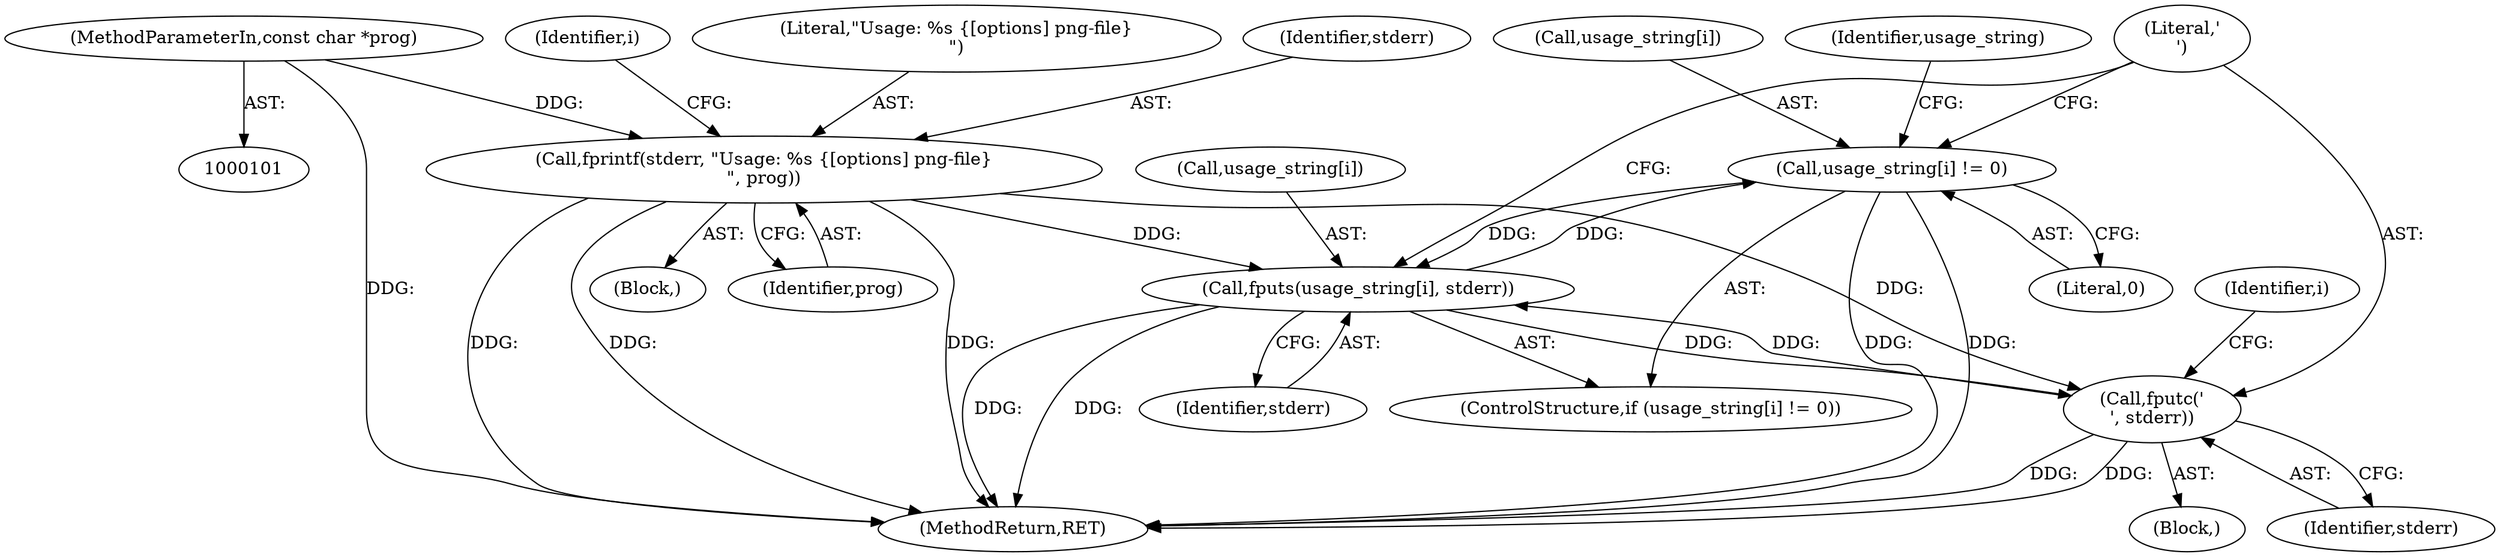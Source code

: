 digraph "0_Android_9d4853418ab2f754c2b63e091c29c5529b8b86ca_173@array" {
"1000127" [label="(Call,usage_string[i] != 0)"];
"1000132" [label="(Call,fputs(usage_string[i], stderr))"];
"1000127" [label="(Call,usage_string[i] != 0)"];
"1000106" [label="(Call,fprintf(stderr, \"Usage: %s {[options] png-file}\n\", prog))"];
"1000102" [label="(MethodParameterIn,const char *prog)"];
"1000137" [label="(Call,fputc('\n', stderr))"];
"1000133" [label="(Call,usage_string[i])"];
"1000124" [label="(Identifier,i)"];
"1000128" [label="(Call,usage_string[i])"];
"1000137" [label="(Call,fputc('\n', stderr))"];
"1000134" [label="(Identifier,usage_string)"];
"1000125" [label="(Block,)"];
"1000142" [label="(MethodReturn,RET)"];
"1000138" [label="(Literal,'\n')"];
"1000108" [label="(Literal,\"Usage: %s {[options] png-file}\n\")"];
"1000127" [label="(Call,usage_string[i] != 0)"];
"1000126" [label="(ControlStructure,if (usage_string[i] != 0))"];
"1000107" [label="(Identifier,stderr)"];
"1000103" [label="(Block,)"];
"1000106" [label="(Call,fprintf(stderr, \"Usage: %s {[options] png-file}\n\", prog))"];
"1000112" [label="(Identifier,i)"];
"1000139" [label="(Identifier,stderr)"];
"1000102" [label="(MethodParameterIn,const char *prog)"];
"1000109" [label="(Identifier,prog)"];
"1000132" [label="(Call,fputs(usage_string[i], stderr))"];
"1000131" [label="(Literal,0)"];
"1000136" [label="(Identifier,stderr)"];
"1000127" -> "1000126"  [label="AST: "];
"1000127" -> "1000131"  [label="CFG: "];
"1000128" -> "1000127"  [label="AST: "];
"1000131" -> "1000127"  [label="AST: "];
"1000134" -> "1000127"  [label="CFG: "];
"1000138" -> "1000127"  [label="CFG: "];
"1000127" -> "1000142"  [label="DDG: "];
"1000127" -> "1000142"  [label="DDG: "];
"1000132" -> "1000127"  [label="DDG: "];
"1000127" -> "1000132"  [label="DDG: "];
"1000132" -> "1000126"  [label="AST: "];
"1000132" -> "1000136"  [label="CFG: "];
"1000133" -> "1000132"  [label="AST: "];
"1000136" -> "1000132"  [label="AST: "];
"1000138" -> "1000132"  [label="CFG: "];
"1000132" -> "1000142"  [label="DDG: "];
"1000132" -> "1000142"  [label="DDG: "];
"1000106" -> "1000132"  [label="DDG: "];
"1000137" -> "1000132"  [label="DDG: "];
"1000132" -> "1000137"  [label="DDG: "];
"1000106" -> "1000103"  [label="AST: "];
"1000106" -> "1000109"  [label="CFG: "];
"1000107" -> "1000106"  [label="AST: "];
"1000108" -> "1000106"  [label="AST: "];
"1000109" -> "1000106"  [label="AST: "];
"1000112" -> "1000106"  [label="CFG: "];
"1000106" -> "1000142"  [label="DDG: "];
"1000106" -> "1000142"  [label="DDG: "];
"1000106" -> "1000142"  [label="DDG: "];
"1000102" -> "1000106"  [label="DDG: "];
"1000106" -> "1000137"  [label="DDG: "];
"1000102" -> "1000101"  [label="AST: "];
"1000102" -> "1000142"  [label="DDG: "];
"1000137" -> "1000125"  [label="AST: "];
"1000137" -> "1000139"  [label="CFG: "];
"1000138" -> "1000137"  [label="AST: "];
"1000139" -> "1000137"  [label="AST: "];
"1000124" -> "1000137"  [label="CFG: "];
"1000137" -> "1000142"  [label="DDG: "];
"1000137" -> "1000142"  [label="DDG: "];
}
